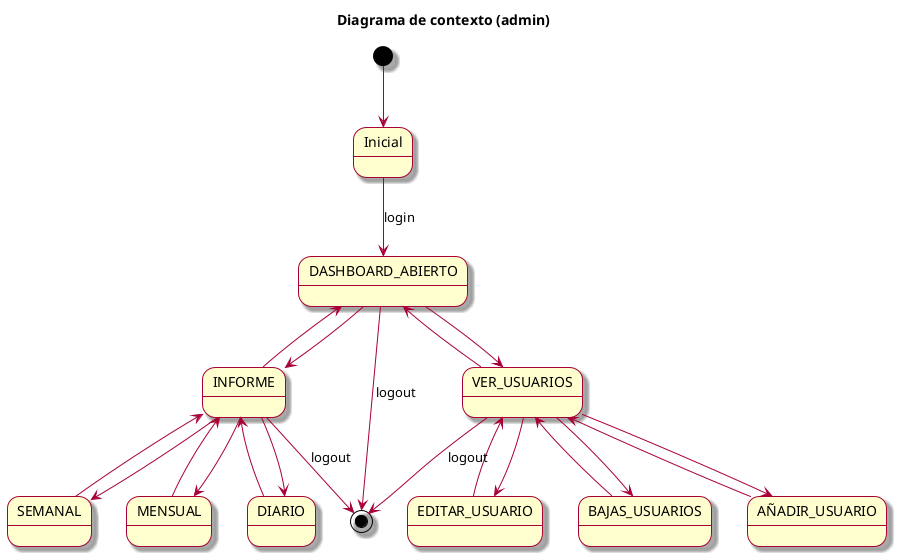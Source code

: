 @startuml Diagrama Contexto (administrador)

skin rose
title Diagrama de contexto (admin)

[*] -->  Inicial

Inicial -d-> DASHBOARD_ABIERTO : login

DASHBOARD_ABIERTO --> VER_USUARIOS
DASHBOARD_ABIERTO <-- VER_USUARIOS

VER_USUARIOS <-- AÑADIR_USUARIO
VER_USUARIOS <-- EDITAR_USUARIO
VER_USUARIOS <-- BAJAS_USUARIOS

VER_USUARIOS --> AÑADIR_USUARIO
VER_USUARIOS --> EDITAR_USUARIO
VER_USUARIOS --> BAJAS_USUARIOS

DASHBOARD_ABIERTO --> INFORME
DASHBOARD_ABIERTO <-- INFORME

INFORME --> DIARIO
INFORME --> SEMANAL
INFORME --> MENSUAL

INFORME <-- DIARIO
INFORME <-- SEMANAL
INFORME <-- MENSUAL


DASHBOARD_ABIERTO --> [*] : logout
VER_USUARIOS --> [*] : logout
INFORME --> [*] : logout


@enduml
